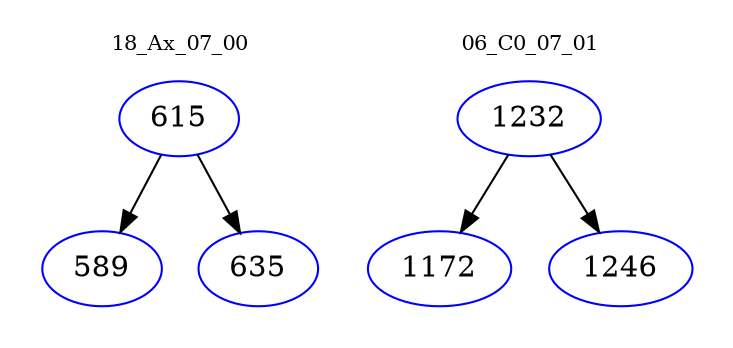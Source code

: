 digraph{
subgraph cluster_0 {
color = white
label = "18_Ax_07_00";
fontsize=10;
T0_615 [label="615", color="blue"]
T0_615 -> T0_589 [color="black"]
T0_589 [label="589", color="blue"]
T0_615 -> T0_635 [color="black"]
T0_635 [label="635", color="blue"]
}
subgraph cluster_1 {
color = white
label = "06_C0_07_01";
fontsize=10;
T1_1232 [label="1232", color="blue"]
T1_1232 -> T1_1172 [color="black"]
T1_1172 [label="1172", color="blue"]
T1_1232 -> T1_1246 [color="black"]
T1_1246 [label="1246", color="blue"]
}
}

